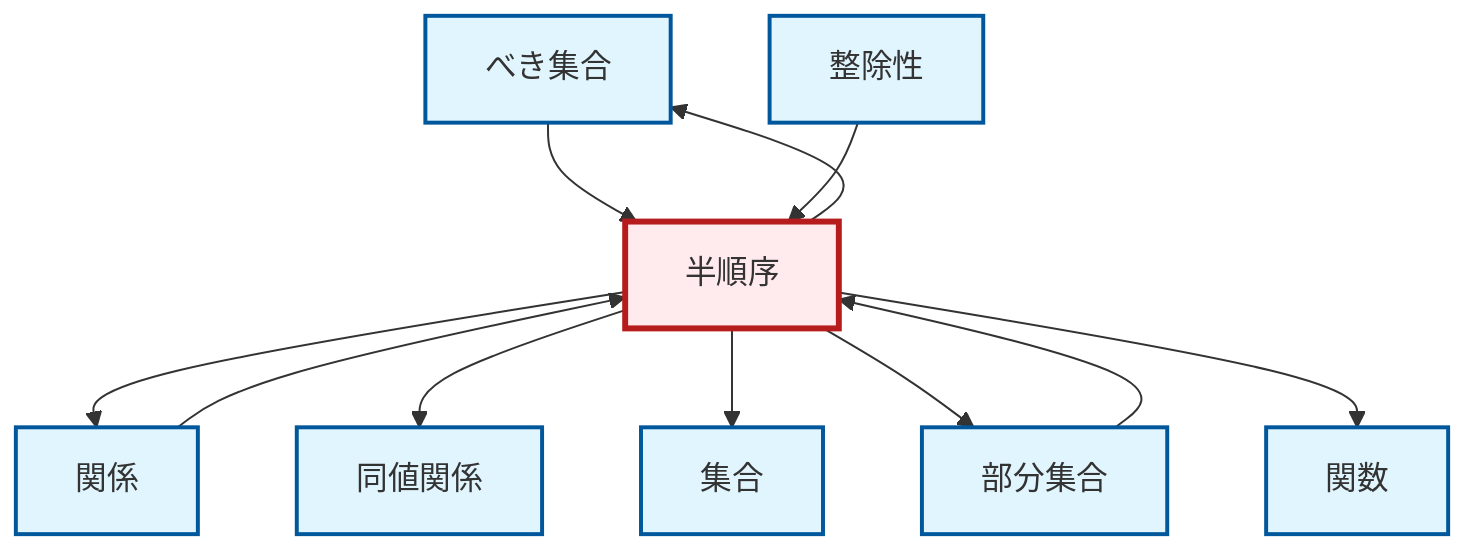 graph TD
    classDef definition fill:#e1f5fe,stroke:#01579b,stroke-width:2px
    classDef theorem fill:#f3e5f5,stroke:#4a148c,stroke-width:2px
    classDef axiom fill:#fff3e0,stroke:#e65100,stroke-width:2px
    classDef example fill:#e8f5e9,stroke:#1b5e20,stroke-width:2px
    classDef current fill:#ffebee,stroke:#b71c1c,stroke-width:3px
    def-power-set["べき集合"]:::definition
    def-function["関数"]:::definition
    def-set["集合"]:::definition
    def-partial-order["半順序"]:::definition
    def-equivalence-relation["同値関係"]:::definition
    def-divisibility["整除性"]:::definition
    def-relation["関係"]:::definition
    def-subset["部分集合"]:::definition
    def-partial-order --> def-relation
    def-partial-order --> def-equivalence-relation
    def-partial-order --> def-set
    def-relation --> def-partial-order
    def-partial-order --> def-subset
    def-partial-order --> def-function
    def-partial-order --> def-power-set
    def-power-set --> def-partial-order
    def-divisibility --> def-partial-order
    def-subset --> def-partial-order
    class def-partial-order current